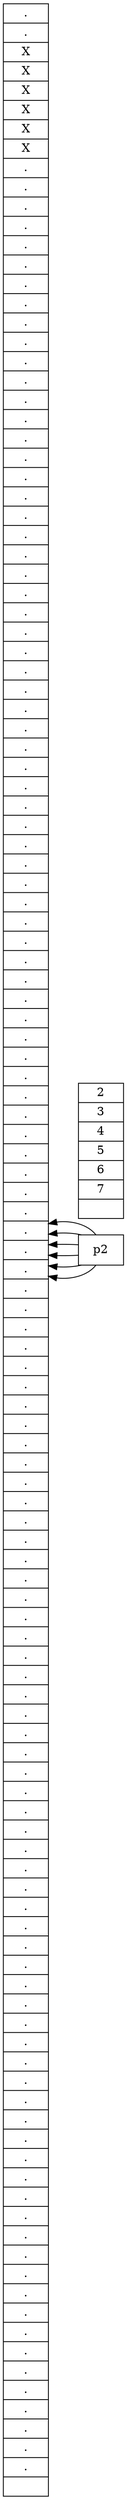 // Memsim
digraph {
	graph [rankdir=RL]
	node [shape=record]
	p2:2 -> paged_mem:2
	p2:3 -> paged_mem:3
	p2:4 -> paged_mem:4
	p2:5 -> paged_mem:5
	p2:6 -> paged_mem:6
	p2:7 -> paged_mem:7
	process [label="<p22>2|<p23>3|<p24>4|<p25>5|<p26>6|<p27>7|"]
	paged_mem [label="<paged_mem0>.|<paged_mem1>.|<paged_mem2>X|<paged_mem3>X|<paged_mem4>X|<paged_mem5>X|<paged_mem6>X|<paged_mem7>X|<paged_mem8>.|<paged_mem9>.|<paged_mem10>.|<paged_mem11>.|<paged_mem12>.|<paged_mem13>.|<paged_mem14>.|<paged_mem15>.|<paged_mem16>.|<paged_mem17>.|<paged_mem18>.|<paged_mem19>.|<paged_mem20>.|<paged_mem21>.|<paged_mem22>.|<paged_mem23>.|<paged_mem24>.|<paged_mem25>.|<paged_mem26>.|<paged_mem27>.|<paged_mem28>.|<paged_mem29>.|<paged_mem30>.|<paged_mem31>.|<paged_mem32>.|<paged_mem33>.|<paged_mem34>.|<paged_mem35>.|<paged_mem36>.|<paged_mem37>.|<paged_mem38>.|<paged_mem39>.|<paged_mem40>.|<paged_mem41>.|<paged_mem42>.|<paged_mem43>.|<paged_mem44>.|<paged_mem45>.|<paged_mem46>.|<paged_mem47>.|<paged_mem48>.|<paged_mem49>.|<paged_mem50>.|<paged_mem51>.|<paged_mem52>.|<paged_mem53>.|<paged_mem54>.|<paged_mem55>.|<paged_mem56>.|<paged_mem57>.|<paged_mem58>.|<paged_mem59>.|<paged_mem60>.|<paged_mem61>.|<paged_mem62>.|<paged_mem63>.|<paged_mem64>.|<paged_mem65>.|<paged_mem66>.|<paged_mem67>.|<paged_mem68>.|<paged_mem69>.|<paged_mem70>.|<paged_mem71>.|<paged_mem72>.|<paged_mem73>.|<paged_mem74>.|<paged_mem75>.|<paged_mem76>.|<paged_mem77>.|<paged_mem78>.|<paged_mem79>.|<paged_mem80>.|<paged_mem81>.|<paged_mem82>.|<paged_mem83>.|<paged_mem84>.|<paged_mem85>.|<paged_mem86>.|<paged_mem87>.|<paged_mem88>.|<paged_mem89>.|<paged_mem90>.|<paged_mem91>.|<paged_mem92>.|<paged_mem93>.|<paged_mem94>.|<paged_mem95>.|<paged_mem96>.|<paged_mem97>.|<paged_mem98>.|<paged_mem99>.|<paged_mem100>.|<paged_mem101>.|<paged_mem102>.|<paged_mem103>.|<paged_mem104>.|<paged_mem105>.|<paged_mem106>.|<paged_mem107>.|<paged_mem108>.|<paged_mem109>.|<paged_mem110>.|<paged_mem111>.|<paged_mem112>.|<paged_mem113>.|<paged_mem114>.|<paged_mem115>.|<paged_mem116>.|<paged_mem117>.|<paged_mem118>.|<paged_mem119>.|<paged_mem120>.|<paged_mem121>.|<paged_mem122>.|<paged_mem123>.|<paged_mem124>.|<paged_mem125>.|<paged_mem126>.|<paged_mem127>.|"]
}
